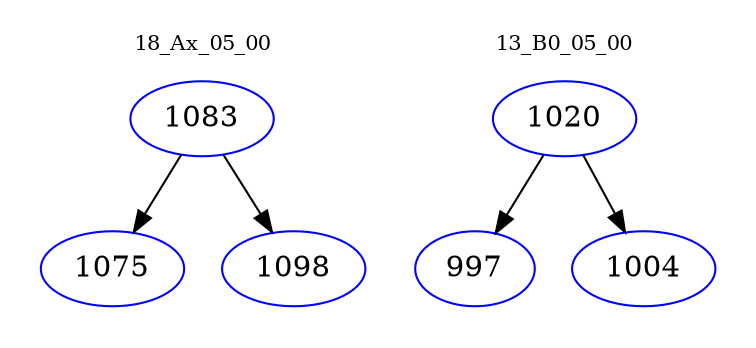 digraph{
subgraph cluster_0 {
color = white
label = "18_Ax_05_00";
fontsize=10;
T0_1083 [label="1083", color="blue"]
T0_1083 -> T0_1075 [color="black"]
T0_1075 [label="1075", color="blue"]
T0_1083 -> T0_1098 [color="black"]
T0_1098 [label="1098", color="blue"]
}
subgraph cluster_1 {
color = white
label = "13_B0_05_00";
fontsize=10;
T1_1020 [label="1020", color="blue"]
T1_1020 -> T1_997 [color="black"]
T1_997 [label="997", color="blue"]
T1_1020 -> T1_1004 [color="black"]
T1_1004 [label="1004", color="blue"]
}
}
